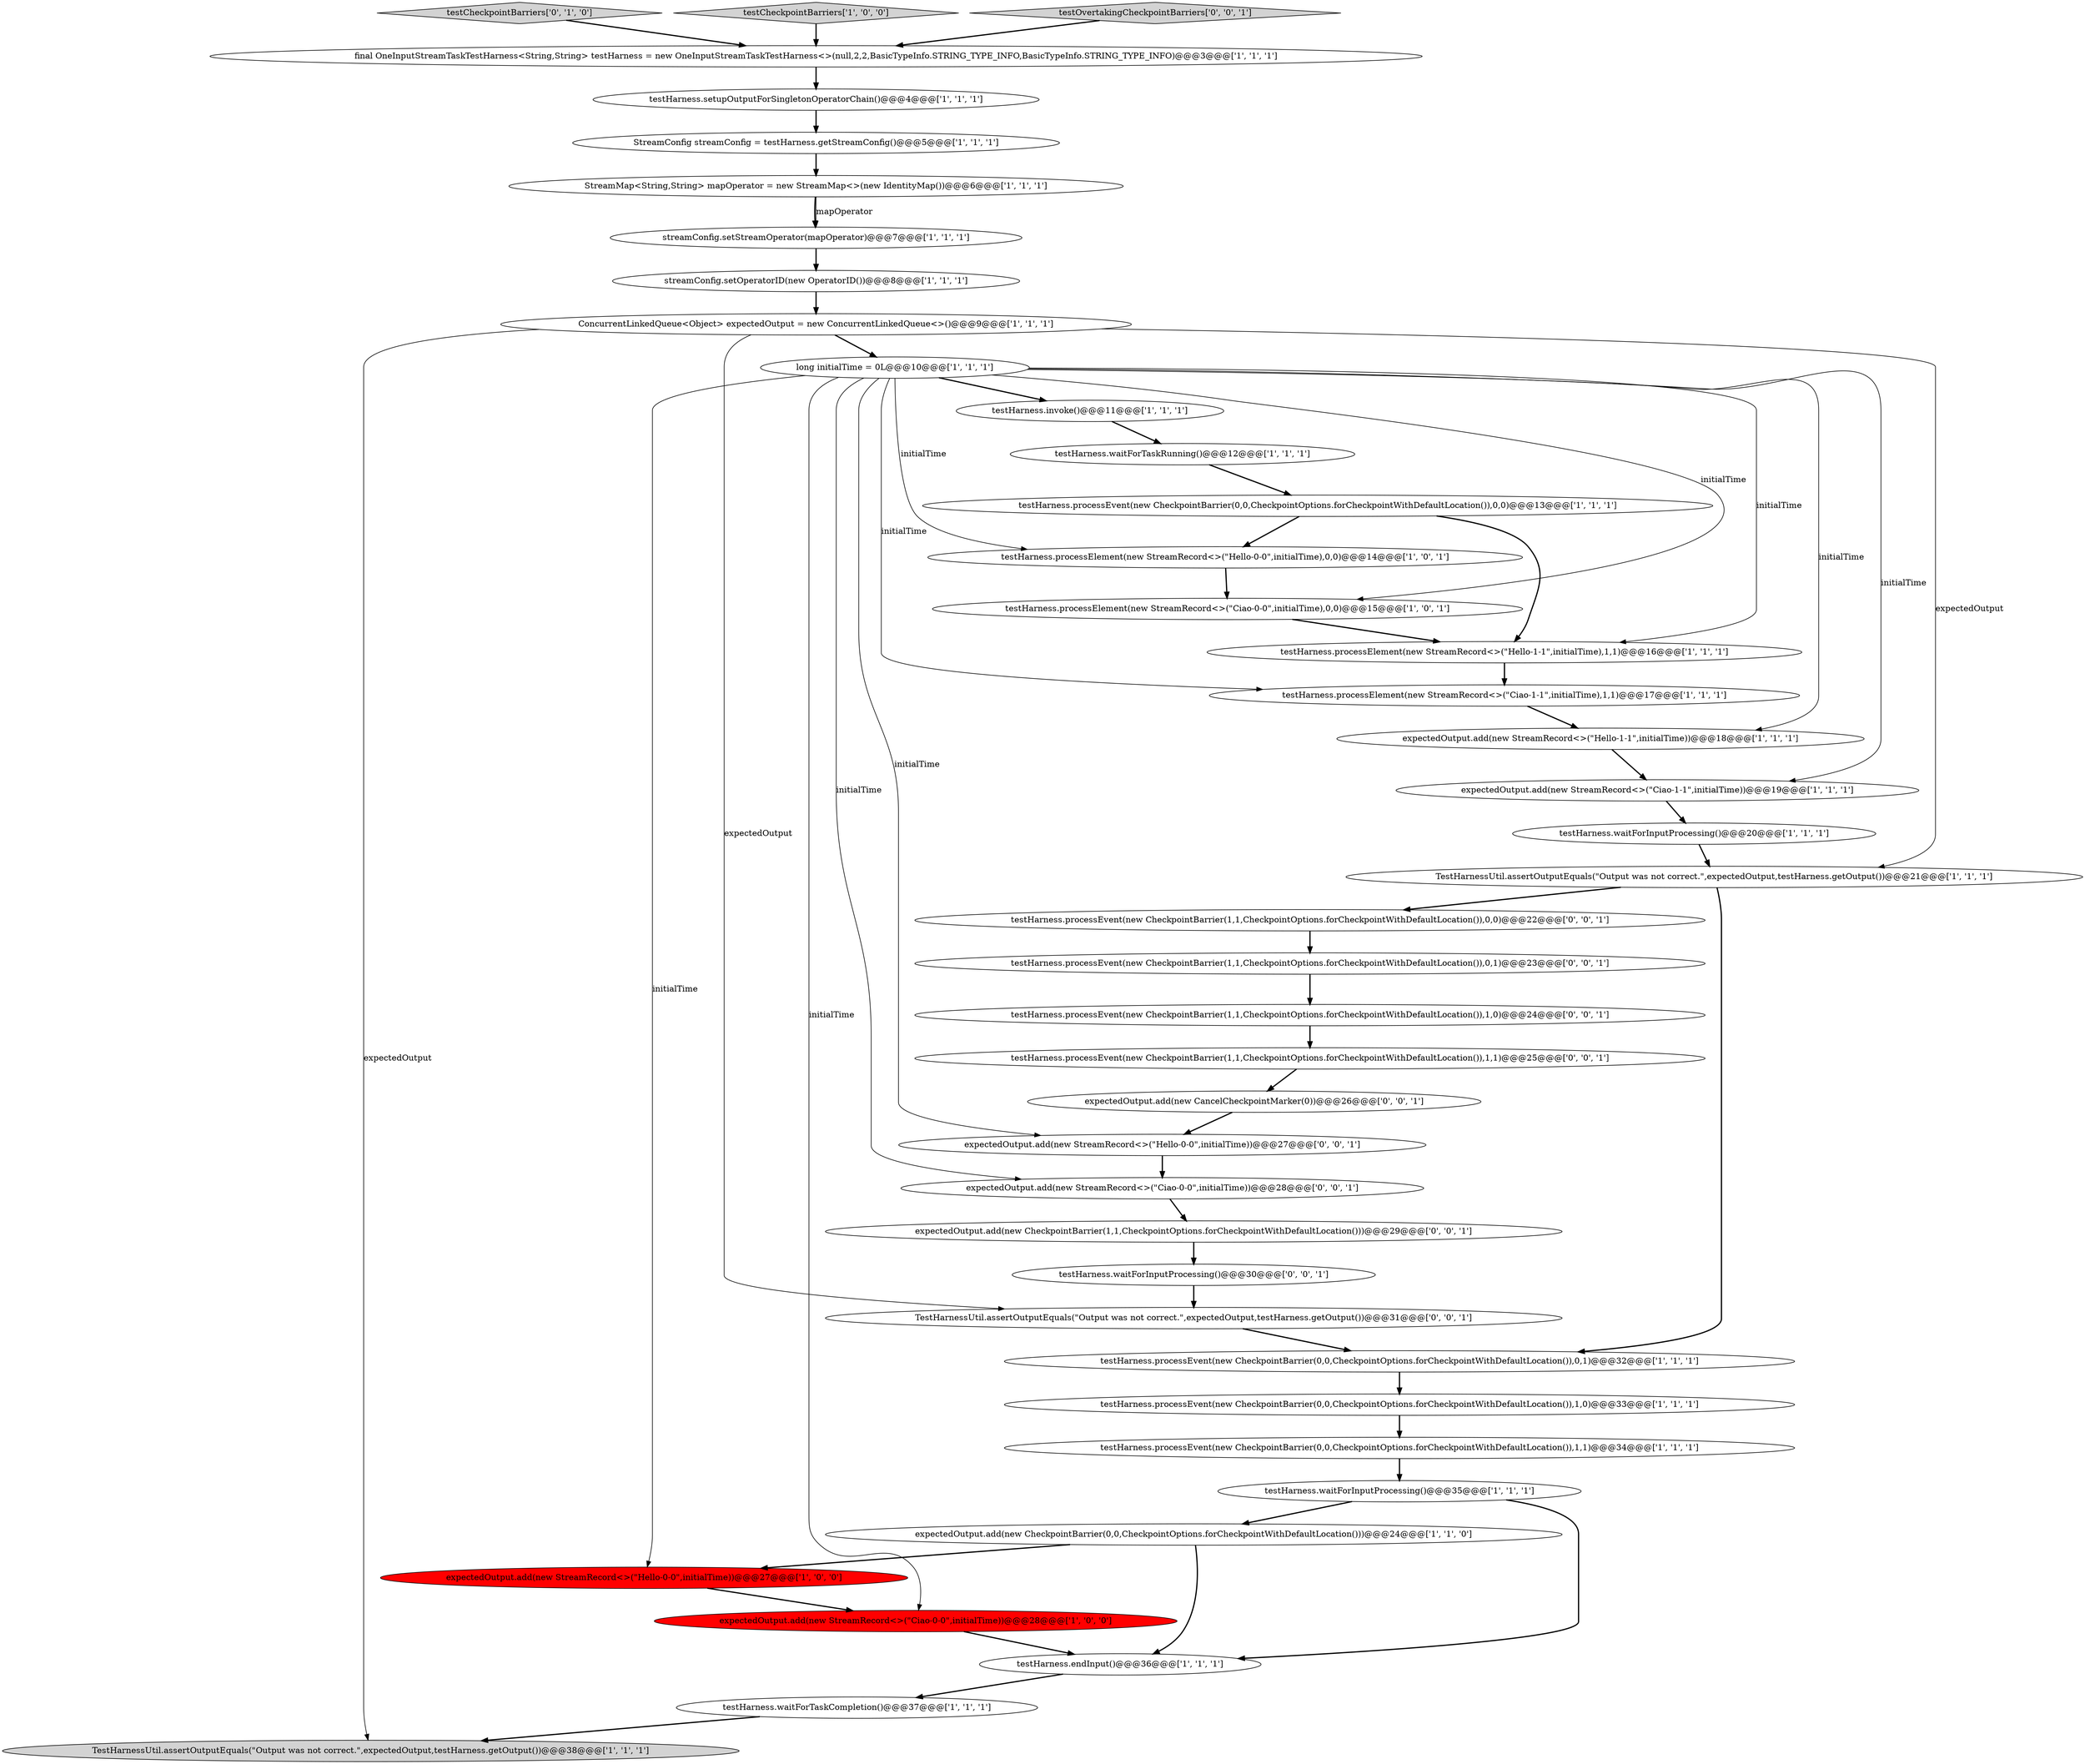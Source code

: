 digraph {
24 [style = filled, label = "testHarness.processEvent(new CheckpointBarrier(0,0,CheckpointOptions.forCheckpointWithDefaultLocation()),1,0)@@@33@@@['1', '1', '1']", fillcolor = white, shape = ellipse image = "AAA0AAABBB1BBB"];
0 [style = filled, label = "streamConfig.setStreamOperator(mapOperator)@@@7@@@['1', '1', '1']", fillcolor = white, shape = ellipse image = "AAA0AAABBB1BBB"];
3 [style = filled, label = "testHarness.processElement(new StreamRecord<>(\"Ciao-1-1\",initialTime),1,1)@@@17@@@['1', '1', '1']", fillcolor = white, shape = ellipse image = "AAA0AAABBB1BBB"];
39 [style = filled, label = "testHarness.processEvent(new CheckpointBarrier(1,1,CheckpointOptions.forCheckpointWithDefaultLocation()),0,0)@@@22@@@['0', '0', '1']", fillcolor = white, shape = ellipse image = "AAA0AAABBB3BBB"];
35 [style = filled, label = "expectedOutput.add(new CheckpointBarrier(1,1,CheckpointOptions.forCheckpointWithDefaultLocation()))@@@29@@@['0', '0', '1']", fillcolor = white, shape = ellipse image = "AAA0AAABBB3BBB"];
33 [style = filled, label = "expectedOutput.add(new StreamRecord<>(\"Ciao-0-0\",initialTime))@@@28@@@['0', '0', '1']", fillcolor = white, shape = ellipse image = "AAA0AAABBB3BBB"];
2 [style = filled, label = "testHarness.processElement(new StreamRecord<>(\"Ciao-0-0\",initialTime),0,0)@@@15@@@['1', '0', '1']", fillcolor = white, shape = ellipse image = "AAA0AAABBB1BBB"];
15 [style = filled, label = "testHarness.processEvent(new CheckpointBarrier(0,0,CheckpointOptions.forCheckpointWithDefaultLocation()),1,1)@@@34@@@['1', '1', '1']", fillcolor = white, shape = ellipse image = "AAA0AAABBB1BBB"];
14 [style = filled, label = "expectedOutput.add(new StreamRecord<>(\"Ciao-1-1\",initialTime))@@@19@@@['1', '1', '1']", fillcolor = white, shape = ellipse image = "AAA0AAABBB1BBB"];
19 [style = filled, label = "testHarness.processEvent(new CheckpointBarrier(0,0,CheckpointOptions.forCheckpointWithDefaultLocation()),0,1)@@@32@@@['1', '1', '1']", fillcolor = white, shape = ellipse image = "AAA0AAABBB1BBB"];
30 [style = filled, label = "testCheckpointBarriers['0', '1', '0']", fillcolor = lightgray, shape = diamond image = "AAA0AAABBB2BBB"];
18 [style = filled, label = "testHarness.endInput()@@@36@@@['1', '1', '1']", fillcolor = white, shape = ellipse image = "AAA0AAABBB1BBB"];
16 [style = filled, label = "testHarness.waitForInputProcessing()@@@35@@@['1', '1', '1']", fillcolor = white, shape = ellipse image = "AAA0AAABBB1BBB"];
29 [style = filled, label = "expectedOutput.add(new StreamRecord<>(\"Ciao-0-0\",initialTime))@@@28@@@['1', '0', '0']", fillcolor = red, shape = ellipse image = "AAA1AAABBB1BBB"];
10 [style = filled, label = "testHarness.processElement(new StreamRecord<>(\"Hello-1-1\",initialTime),1,1)@@@16@@@['1', '1', '1']", fillcolor = white, shape = ellipse image = "AAA0AAABBB1BBB"];
28 [style = filled, label = "final OneInputStreamTaskTestHarness<String,String> testHarness = new OneInputStreamTaskTestHarness<>(null,2,2,BasicTypeInfo.STRING_TYPE_INFO,BasicTypeInfo.STRING_TYPE_INFO)@@@3@@@['1', '1', '1']", fillcolor = white, shape = ellipse image = "AAA0AAABBB1BBB"];
6 [style = filled, label = "testHarness.invoke()@@@11@@@['1', '1', '1']", fillcolor = white, shape = ellipse image = "AAA0AAABBB1BBB"];
9 [style = filled, label = "testCheckpointBarriers['1', '0', '0']", fillcolor = lightgray, shape = diamond image = "AAA0AAABBB1BBB"];
12 [style = filled, label = "testHarness.processElement(new StreamRecord<>(\"Hello-0-0\",initialTime),0,0)@@@14@@@['1', '0', '1']", fillcolor = white, shape = ellipse image = "AAA0AAABBB1BBB"];
13 [style = filled, label = "testHarness.setupOutputForSingletonOperatorChain()@@@4@@@['1', '1', '1']", fillcolor = white, shape = ellipse image = "AAA0AAABBB1BBB"];
40 [style = filled, label = "TestHarnessUtil.assertOutputEquals(\"Output was not correct.\",expectedOutput,testHarness.getOutput())@@@31@@@['0', '0', '1']", fillcolor = white, shape = ellipse image = "AAA0AAABBB3BBB"];
1 [style = filled, label = "TestHarnessUtil.assertOutputEquals(\"Output was not correct.\",expectedOutput,testHarness.getOutput())@@@38@@@['1', '1', '1']", fillcolor = lightgray, shape = ellipse image = "AAA0AAABBB1BBB"];
37 [style = filled, label = "expectedOutput.add(new CancelCheckpointMarker(0))@@@26@@@['0', '0', '1']", fillcolor = white, shape = ellipse image = "AAA0AAABBB3BBB"];
36 [style = filled, label = "testHarness.processEvent(new CheckpointBarrier(1,1,CheckpointOptions.forCheckpointWithDefaultLocation()),0,1)@@@23@@@['0', '0', '1']", fillcolor = white, shape = ellipse image = "AAA0AAABBB3BBB"];
20 [style = filled, label = "ConcurrentLinkedQueue<Object> expectedOutput = new ConcurrentLinkedQueue<>()@@@9@@@['1', '1', '1']", fillcolor = white, shape = ellipse image = "AAA0AAABBB1BBB"];
21 [style = filled, label = "expectedOutput.add(new CheckpointBarrier(0,0,CheckpointOptions.forCheckpointWithDefaultLocation()))@@@24@@@['1', '1', '0']", fillcolor = white, shape = ellipse image = "AAA0AAABBB1BBB"];
23 [style = filled, label = "streamConfig.setOperatorID(new OperatorID())@@@8@@@['1', '1', '1']", fillcolor = white, shape = ellipse image = "AAA0AAABBB1BBB"];
11 [style = filled, label = "StreamConfig streamConfig = testHarness.getStreamConfig()@@@5@@@['1', '1', '1']", fillcolor = white, shape = ellipse image = "AAA0AAABBB1BBB"];
17 [style = filled, label = "expectedOutput.add(new StreamRecord<>(\"Hello-0-0\",initialTime))@@@27@@@['1', '0', '0']", fillcolor = red, shape = ellipse image = "AAA1AAABBB1BBB"];
41 [style = filled, label = "testHarness.processEvent(new CheckpointBarrier(1,1,CheckpointOptions.forCheckpointWithDefaultLocation()),1,1)@@@25@@@['0', '0', '1']", fillcolor = white, shape = ellipse image = "AAA0AAABBB3BBB"];
7 [style = filled, label = "StreamMap<String,String> mapOperator = new StreamMap<>(new IdentityMap())@@@6@@@['1', '1', '1']", fillcolor = white, shape = ellipse image = "AAA0AAABBB1BBB"];
4 [style = filled, label = "testHarness.waitForTaskRunning()@@@12@@@['1', '1', '1']", fillcolor = white, shape = ellipse image = "AAA0AAABBB1BBB"];
34 [style = filled, label = "testHarness.processEvent(new CheckpointBarrier(1,1,CheckpointOptions.forCheckpointWithDefaultLocation()),1,0)@@@24@@@['0', '0', '1']", fillcolor = white, shape = ellipse image = "AAA0AAABBB3BBB"];
26 [style = filled, label = "expectedOutput.add(new StreamRecord<>(\"Hello-1-1\",initialTime))@@@18@@@['1', '1', '1']", fillcolor = white, shape = ellipse image = "AAA0AAABBB1BBB"];
32 [style = filled, label = "testOvertakingCheckpointBarriers['0', '0', '1']", fillcolor = lightgray, shape = diamond image = "AAA0AAABBB3BBB"];
5 [style = filled, label = "testHarness.processEvent(new CheckpointBarrier(0,0,CheckpointOptions.forCheckpointWithDefaultLocation()),0,0)@@@13@@@['1', '1', '1']", fillcolor = white, shape = ellipse image = "AAA0AAABBB1BBB"];
38 [style = filled, label = "expectedOutput.add(new StreamRecord<>(\"Hello-0-0\",initialTime))@@@27@@@['0', '0', '1']", fillcolor = white, shape = ellipse image = "AAA0AAABBB3BBB"];
31 [style = filled, label = "testHarness.waitForInputProcessing()@@@30@@@['0', '0', '1']", fillcolor = white, shape = ellipse image = "AAA0AAABBB3BBB"];
25 [style = filled, label = "testHarness.waitForTaskCompletion()@@@37@@@['1', '1', '1']", fillcolor = white, shape = ellipse image = "AAA0AAABBB1BBB"];
27 [style = filled, label = "testHarness.waitForInputProcessing()@@@20@@@['1', '1', '1']", fillcolor = white, shape = ellipse image = "AAA0AAABBB1BBB"];
22 [style = filled, label = "long initialTime = 0L@@@10@@@['1', '1', '1']", fillcolor = white, shape = ellipse image = "AAA0AAABBB1BBB"];
8 [style = filled, label = "TestHarnessUtil.assertOutputEquals(\"Output was not correct.\",expectedOutput,testHarness.getOutput())@@@21@@@['1', '1', '1']", fillcolor = white, shape = ellipse image = "AAA0AAABBB1BBB"];
22->26 [style = solid, label="initialTime"];
5->10 [style = bold, label=""];
35->31 [style = bold, label=""];
23->20 [style = bold, label=""];
33->35 [style = bold, label=""];
25->1 [style = bold, label=""];
16->18 [style = bold, label=""];
22->3 [style = solid, label="initialTime"];
20->8 [style = solid, label="expectedOutput"];
8->19 [style = bold, label=""];
41->37 [style = bold, label=""];
22->14 [style = solid, label="initialTime"];
26->14 [style = bold, label=""];
3->26 [style = bold, label=""];
40->19 [style = bold, label=""];
10->3 [style = bold, label=""];
28->13 [style = bold, label=""];
7->0 [style = bold, label=""];
22->12 [style = solid, label="initialTime"];
34->41 [style = bold, label=""];
2->10 [style = bold, label=""];
15->16 [style = bold, label=""];
20->40 [style = solid, label="expectedOutput"];
13->11 [style = bold, label=""];
20->1 [style = solid, label="expectedOutput"];
21->18 [style = bold, label=""];
29->18 [style = bold, label=""];
20->22 [style = bold, label=""];
19->24 [style = bold, label=""];
22->10 [style = solid, label="initialTime"];
22->17 [style = solid, label="initialTime"];
9->28 [style = bold, label=""];
6->4 [style = bold, label=""];
12->2 [style = bold, label=""];
7->0 [style = solid, label="mapOperator"];
30->28 [style = bold, label=""];
0->23 [style = bold, label=""];
5->12 [style = bold, label=""];
22->33 [style = solid, label="initialTime"];
16->21 [style = bold, label=""];
37->38 [style = bold, label=""];
18->25 [style = bold, label=""];
31->40 [style = bold, label=""];
14->27 [style = bold, label=""];
8->39 [style = bold, label=""];
17->29 [style = bold, label=""];
38->33 [style = bold, label=""];
22->29 [style = solid, label="initialTime"];
39->36 [style = bold, label=""];
4->5 [style = bold, label=""];
27->8 [style = bold, label=""];
21->17 [style = bold, label=""];
36->34 [style = bold, label=""];
11->7 [style = bold, label=""];
32->28 [style = bold, label=""];
22->38 [style = solid, label="initialTime"];
22->6 [style = bold, label=""];
22->2 [style = solid, label="initialTime"];
24->15 [style = bold, label=""];
}
